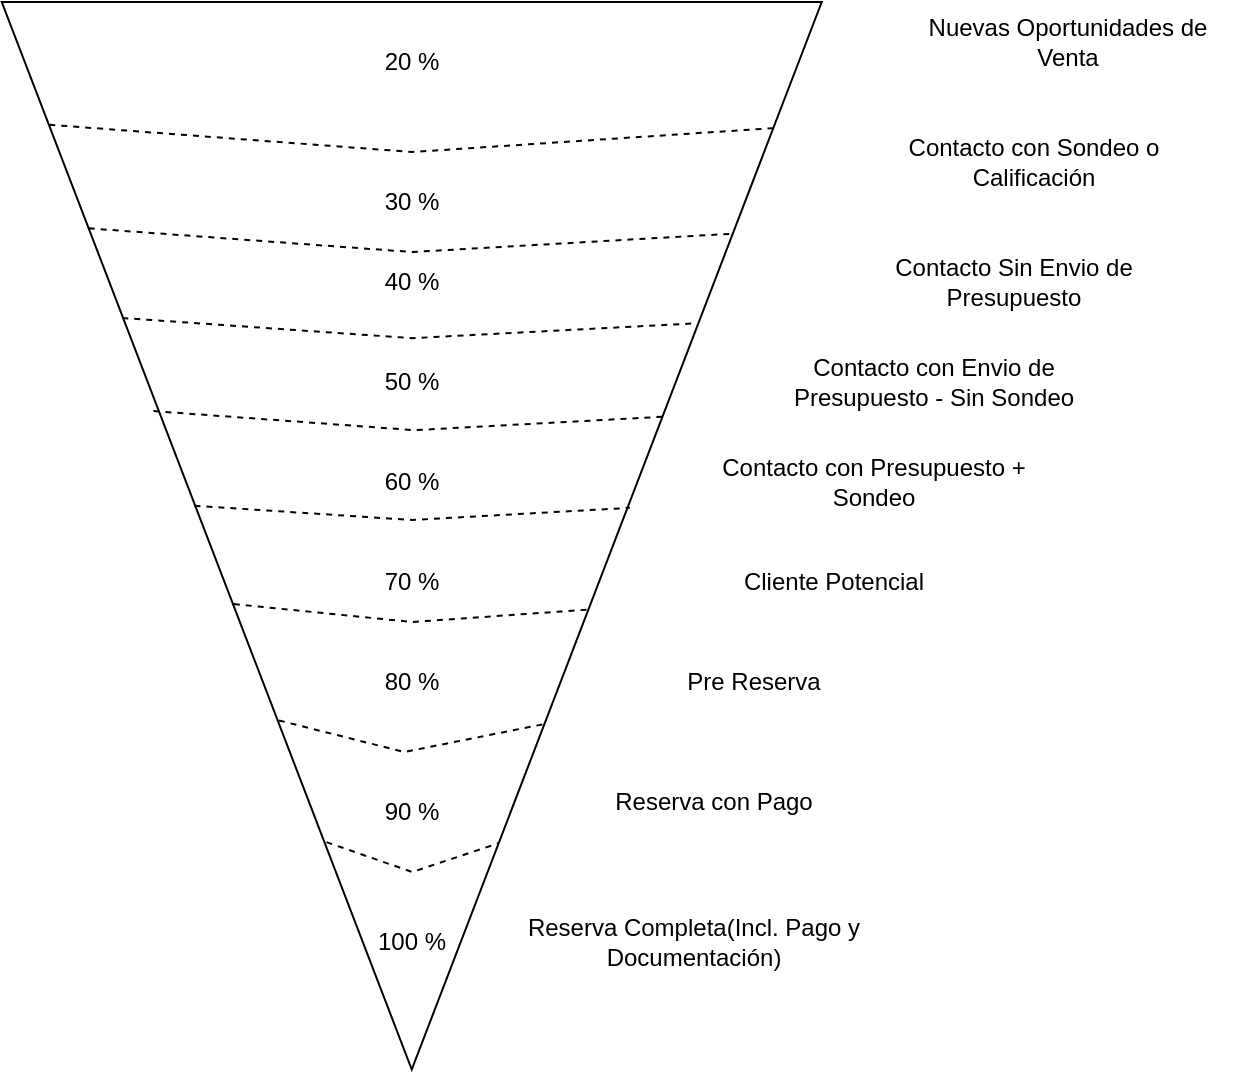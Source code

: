 <mxfile version="20.8.1" type="github">
  <diagram id="FKbZ4pUcJLhqBmUT38od" name="Página-1">
    <mxGraphModel dx="1706" dy="1074" grid="1" gridSize="10" guides="1" tooltips="1" connect="1" arrows="1" fold="1" page="1" pageScale="1" pageWidth="827" pageHeight="1169" math="0" shadow="0">
      <root>
        <mxCell id="0" />
        <mxCell id="1" parent="0" />
        <mxCell id="BmlAgcdd3eM29pVQZzMR-1" value="" style="triangle;whiteSpace=wrap;html=1;rotation=90;" parent="1" vertex="1">
          <mxGeometry x="80" y="276.88" width="533.75" height="410" as="geometry" />
        </mxCell>
        <mxCell id="BmlAgcdd3eM29pVQZzMR-2" value="" style="endArrow=none;dashed=1;html=1;rounded=0;entryX=0.118;entryY=0.056;entryDx=0;entryDy=0;entryPerimeter=0;exitX=0.115;exitY=0.942;exitDx=0;exitDy=0;exitPerimeter=0;" parent="1" source="BmlAgcdd3eM29pVQZzMR-1" target="BmlAgcdd3eM29pVQZzMR-1" edge="1">
          <mxGeometry x="0.039" y="10" width="50" height="50" relative="1" as="geometry">
            <mxPoint x="186.87" y="290" as="sourcePoint" />
            <mxPoint x="506.87" y="290" as="targetPoint" />
            <Array as="points">
              <mxPoint x="347.12" y="290" />
            </Array>
            <mxPoint as="offset" />
          </mxGeometry>
        </mxCell>
        <mxCell id="BmlAgcdd3eM29pVQZzMR-4" value="20 %" style="text;html=1;strokeColor=none;fillColor=none;align=center;verticalAlign=middle;whiteSpace=wrap;rounded=0;" parent="1" vertex="1">
          <mxGeometry x="317.12" y="230" width="60" height="30" as="geometry" />
        </mxCell>
        <mxCell id="BmlAgcdd3eM29pVQZzMR-7" value="30 %" style="text;html=1;strokeColor=none;fillColor=none;align=center;verticalAlign=middle;whiteSpace=wrap;rounded=0;" parent="1" vertex="1">
          <mxGeometry x="317.12" y="300" width="60" height="30" as="geometry" />
        </mxCell>
        <mxCell id="BmlAgcdd3eM29pVQZzMR-9" value="40 %" style="text;html=1;strokeColor=none;fillColor=none;align=center;verticalAlign=middle;whiteSpace=wrap;rounded=0;" parent="1" vertex="1">
          <mxGeometry x="317.12" y="340" width="60" height="30" as="geometry" />
        </mxCell>
        <mxCell id="BmlAgcdd3eM29pVQZzMR-12" value="50 %" style="text;html=1;strokeColor=none;fillColor=none;align=center;verticalAlign=middle;whiteSpace=wrap;rounded=0;" parent="1" vertex="1">
          <mxGeometry x="317.12" y="390" width="60" height="30" as="geometry" />
        </mxCell>
        <mxCell id="BmlAgcdd3eM29pVQZzMR-13" value="60 %" style="text;html=1;strokeColor=none;fillColor=none;align=center;verticalAlign=middle;whiteSpace=wrap;rounded=0;" parent="1" vertex="1">
          <mxGeometry x="317.12" y="440" width="60" height="30" as="geometry" />
        </mxCell>
        <mxCell id="BmlAgcdd3eM29pVQZzMR-14" value="70 %" style="text;html=1;strokeColor=none;fillColor=none;align=center;verticalAlign=middle;whiteSpace=wrap;rounded=0;" parent="1" vertex="1">
          <mxGeometry x="317.12" y="490" width="60" height="30" as="geometry" />
        </mxCell>
        <mxCell id="BmlAgcdd3eM29pVQZzMR-15" value="80 %" style="text;html=1;strokeColor=none;fillColor=none;align=center;verticalAlign=middle;whiteSpace=wrap;rounded=0;" parent="1" vertex="1">
          <mxGeometry x="317.12" y="540" width="60" height="30" as="geometry" />
        </mxCell>
        <mxCell id="BmlAgcdd3eM29pVQZzMR-16" value="90 %" style="text;html=1;strokeColor=none;fillColor=none;align=center;verticalAlign=middle;whiteSpace=wrap;rounded=0;" parent="1" vertex="1">
          <mxGeometry x="317.12" y="604.5" width="60" height="30" as="geometry" />
        </mxCell>
        <mxCell id="BmlAgcdd3eM29pVQZzMR-17" value="100 %" style="text;html=1;strokeColor=none;fillColor=none;align=center;verticalAlign=middle;whiteSpace=wrap;rounded=0;" parent="1" vertex="1">
          <mxGeometry x="317.12" y="670" width="60" height="30" as="geometry" />
        </mxCell>
        <mxCell id="BmlAgcdd3eM29pVQZzMR-18" value="" style="endArrow=none;dashed=1;html=1;rounded=0;exitX=0.212;exitY=0.894;exitDx=0;exitDy=0;exitPerimeter=0;entryX=0.217;entryY=0.108;entryDx=0;entryDy=0;entryPerimeter=0;" parent="1" source="BmlAgcdd3eM29pVQZzMR-1" target="BmlAgcdd3eM29pVQZzMR-1" edge="1">
          <mxGeometry x="0.039" y="10" width="50" height="50" relative="1" as="geometry">
            <mxPoint x="162.115" y="326.92" as="sourcePoint" />
            <mxPoint x="513.12" y="330" as="targetPoint" />
            <Array as="points">
              <mxPoint x="347.27" y="340" />
            </Array>
            <mxPoint as="offset" />
          </mxGeometry>
        </mxCell>
        <mxCell id="BmlAgcdd3eM29pVQZzMR-19" value="" style="endArrow=none;dashed=1;html=1;rounded=0;entryX=0.301;entryY=0.153;entryDx=0;entryDy=0;entryPerimeter=0;exitX=0.296;exitY=0.853;exitDx=0;exitDy=0;exitPerimeter=0;" parent="1" source="BmlAgcdd3eM29pVQZzMR-1" target="BmlAgcdd3eM29pVQZzMR-1" edge="1">
          <mxGeometry x="0.039" y="10" width="50" height="50" relative="1" as="geometry">
            <mxPoint x="162.115" y="370.0" as="sourcePoint" />
            <mxPoint x="530.295" y="372.135" as="targetPoint" />
            <Array as="points">
              <mxPoint x="347.27" y="383.08" />
            </Array>
            <mxPoint as="offset" />
          </mxGeometry>
        </mxCell>
        <mxCell id="BmlAgcdd3eM29pVQZzMR-20" value="" style="endArrow=none;dashed=1;html=1;rounded=0;entryX=0.377;entryY=0.187;entryDx=0;entryDy=0;entryPerimeter=0;exitX=0.372;exitY=0.815;exitDx=0;exitDy=0;exitPerimeter=0;" parent="1" edge="1">
          <mxGeometry x="0.039" y="10" width="50" height="50" relative="1" as="geometry">
            <mxPoint x="217.725" y="419.56" as="sourcePoint" />
            <mxPoint x="475.205" y="422.229" as="targetPoint" />
            <Array as="points">
              <mxPoint x="348.18" y="429.08" />
            </Array>
            <mxPoint as="offset" />
          </mxGeometry>
        </mxCell>
        <mxCell id="BmlAgcdd3eM29pVQZzMR-21" value="" style="endArrow=none;dashed=1;html=1;rounded=0;entryX=0.472;entryY=0.234;entryDx=0;entryDy=0;entryPerimeter=0;exitX=0.47;exitY=0.765;exitDx=0;exitDy=0;exitPerimeter=0;" parent="1" edge="1">
          <mxGeometry x="0.039" y="10" width="50" height="50" relative="1" as="geometry">
            <mxPoint x="238.225" y="466.868" as="sourcePoint" />
            <mxPoint x="455.935" y="467.935" as="targetPoint" />
            <Array as="points">
              <mxPoint x="347.12" y="474" />
            </Array>
            <mxPoint as="offset" />
          </mxGeometry>
        </mxCell>
        <mxCell id="BmlAgcdd3eM29pVQZzMR-22" value="" style="endArrow=none;dashed=1;html=1;rounded=0;entryX=0.569;entryY=0.282;entryDx=0;entryDy=0;entryPerimeter=0;exitX=0.564;exitY=0.717;exitDx=0;exitDy=0;exitPerimeter=0;" parent="1" source="BmlAgcdd3eM29pVQZzMR-1" target="BmlAgcdd3eM29pVQZzMR-1" edge="1">
          <mxGeometry x="0.039" y="10" width="50" height="50" relative="1" as="geometry">
            <mxPoint x="261.595" y="517.114" as="sourcePoint" />
            <mxPoint x="430.515" y="519.783" as="targetPoint" />
            <Array as="points">
              <mxPoint x="347.12" y="525" />
            </Array>
            <mxPoint as="offset" />
          </mxGeometry>
        </mxCell>
        <mxCell id="BmlAgcdd3eM29pVQZzMR-23" value="" style="endArrow=none;dashed=1;html=1;rounded=0;entryX=0.676;entryY=0.336;entryDx=0;entryDy=0;entryPerimeter=0;exitX=0.673;exitY=0.662;exitDx=0;exitDy=0;exitPerimeter=0;" parent="1" source="BmlAgcdd3eM29pVQZzMR-1" target="BmlAgcdd3eM29pVQZzMR-1" edge="1">
          <mxGeometry x="0.039" y="10" width="50" height="50" relative="1" as="geometry">
            <mxPoint x="173.115" y="570" as="sourcePoint" />
            <mxPoint x="541.295" y="572.135" as="targetPoint" />
            <Array as="points">
              <mxPoint x="343.12" y="590" />
            </Array>
            <mxPoint as="offset" />
          </mxGeometry>
        </mxCell>
        <mxCell id="BmlAgcdd3eM29pVQZzMR-24" value="" style="endArrow=none;dashed=1;html=1;rounded=0;entryX=0.788;entryY=0.394;entryDx=0;entryDy=0;entryPerimeter=0;exitX=0.787;exitY=0.604;exitDx=0;exitDy=0;exitPerimeter=0;" parent="1" source="BmlAgcdd3eM29pVQZzMR-1" target="BmlAgcdd3eM29pVQZzMR-1" edge="1">
          <mxGeometry x="0.039" y="10" width="50" height="50" relative="1" as="geometry">
            <mxPoint x="164.115" y="628" as="sourcePoint" />
            <mxPoint x="532.295" y="630.135" as="targetPoint" />
            <Array as="points">
              <mxPoint x="347.12" y="650" />
            </Array>
            <mxPoint as="offset" />
          </mxGeometry>
        </mxCell>
        <mxCell id="cpSHxgMs6lZK7ATZQ9MI-1" value="Nuevas Oportunidades de Venta" style="text;html=1;strokeColor=none;fillColor=none;align=center;verticalAlign=middle;whiteSpace=wrap;rounded=0;" vertex="1" parent="1">
          <mxGeometry x="590.12" y="220" width="170" height="30" as="geometry" />
        </mxCell>
        <mxCell id="cpSHxgMs6lZK7ATZQ9MI-2" value="Contacto con Sondeo o Calificación" style="text;html=1;strokeColor=none;fillColor=none;align=center;verticalAlign=middle;whiteSpace=wrap;rounded=0;" vertex="1" parent="1">
          <mxGeometry x="573.12" y="280" width="170" height="30" as="geometry" />
        </mxCell>
        <mxCell id="cpSHxgMs6lZK7ATZQ9MI-3" value="Contacto Sin Envio de Presupuesto" style="text;html=1;strokeColor=none;fillColor=none;align=center;verticalAlign=middle;whiteSpace=wrap;rounded=0;" vertex="1" parent="1">
          <mxGeometry x="563.12" y="340" width="170" height="30" as="geometry" />
        </mxCell>
        <mxCell id="cpSHxgMs6lZK7ATZQ9MI-4" value="Contacto con Envio de Presupuesto - Sin Sondeo" style="text;html=1;strokeColor=none;fillColor=none;align=center;verticalAlign=middle;whiteSpace=wrap;rounded=0;" vertex="1" parent="1">
          <mxGeometry x="523.12" y="390" width="170" height="30" as="geometry" />
        </mxCell>
        <mxCell id="cpSHxgMs6lZK7ATZQ9MI-5" value="Contacto con Presupuesto + Sondeo" style="text;html=1;strokeColor=none;fillColor=none;align=center;verticalAlign=middle;whiteSpace=wrap;rounded=0;" vertex="1" parent="1">
          <mxGeometry x="493.12" y="440" width="170" height="30" as="geometry" />
        </mxCell>
        <mxCell id="cpSHxgMs6lZK7ATZQ9MI-6" value="Cliente Potencial" style="text;html=1;strokeColor=none;fillColor=none;align=center;verticalAlign=middle;whiteSpace=wrap;rounded=0;" vertex="1" parent="1">
          <mxGeometry x="473.12" y="490" width="170" height="30" as="geometry" />
        </mxCell>
        <mxCell id="cpSHxgMs6lZK7ATZQ9MI-7" value="Pre Reserva" style="text;html=1;strokeColor=none;fillColor=none;align=center;verticalAlign=middle;whiteSpace=wrap;rounded=0;" vertex="1" parent="1">
          <mxGeometry x="433.12" y="540" width="170" height="30" as="geometry" />
        </mxCell>
        <mxCell id="cpSHxgMs6lZK7ATZQ9MI-8" value="Reserva con Pago" style="text;html=1;strokeColor=none;fillColor=none;align=center;verticalAlign=middle;whiteSpace=wrap;rounded=0;" vertex="1" parent="1">
          <mxGeometry x="413.12" y="600" width="170" height="30" as="geometry" />
        </mxCell>
        <mxCell id="cpSHxgMs6lZK7ATZQ9MI-9" value="Reserva Completa(Incl. Pago y Documentación)" style="text;html=1;strokeColor=none;fillColor=none;align=center;verticalAlign=middle;whiteSpace=wrap;rounded=0;" vertex="1" parent="1">
          <mxGeometry x="403.12" y="670" width="170" height="30" as="geometry" />
        </mxCell>
      </root>
    </mxGraphModel>
  </diagram>
</mxfile>
